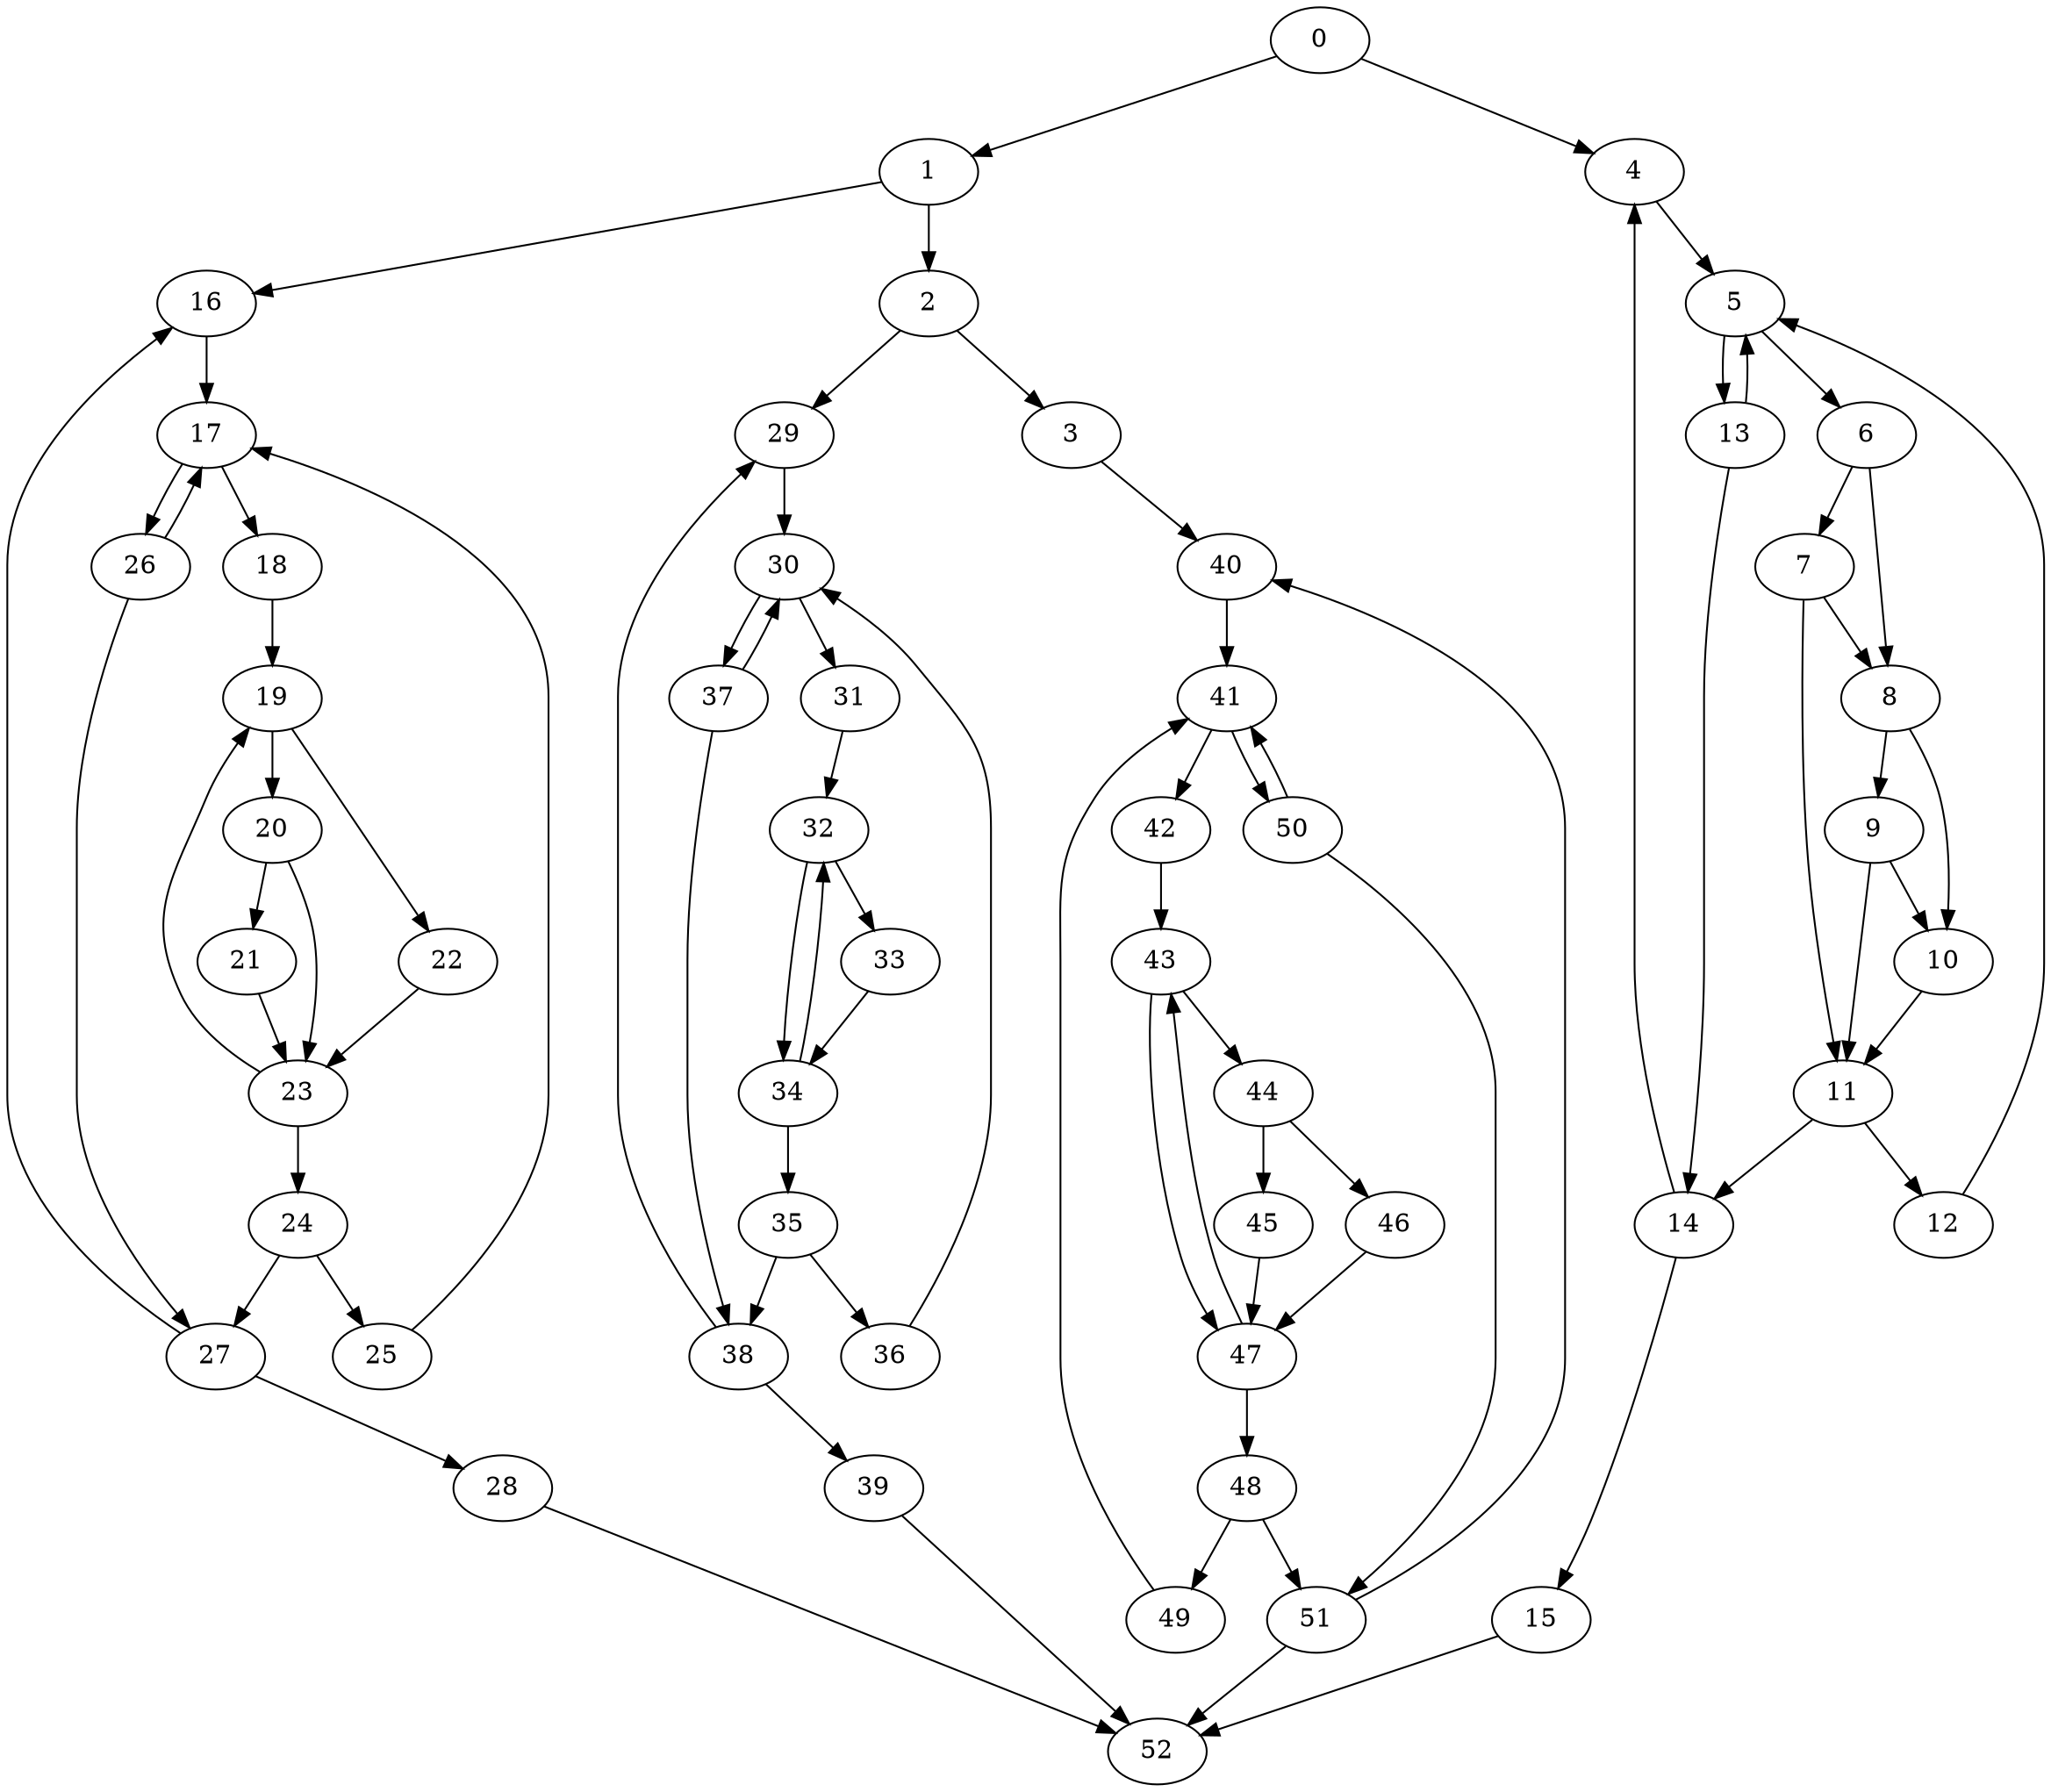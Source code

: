 digraph {
	0
	1
	2
	3
	4
	5
	6
	7
	8
	9
	10
	11
	12
	13
	14
	15
	16
	17
	18
	19
	20
	21
	22
	23
	24
	25
	26
	27
	28
	29
	30
	31
	32
	33
	34
	35
	36
	37
	38
	39
	40
	41
	42
	43
	44
	45
	46
	47
	48
	49
	50
	51
	52
	35 -> 38
	37 -> 38
	0 -> 4
	14 -> 4
	23 -> 24
	24 -> 25
	36 -> 30
	37 -> 30
	29 -> 30
	43 -> 44
	19 -> 22
	41 -> 42
	42 -> 43
	47 -> 43
	7 -> 8
	6 -> 8
	8 -> 10
	9 -> 10
	17 -> 18
	15 -> 52
	28 -> 52
	39 -> 52
	51 -> 52
	47 -> 48
	35 -> 36
	11 -> 12
	1 -> 2
	4 -> 5
	12 -> 5
	13 -> 5
	6 -> 7
	30 -> 37
	8 -> 9
	27 -> 28
	43 -> 47
	45 -> 47
	46 -> 47
	19 -> 20
	20 -> 21
	20 -> 23
	21 -> 23
	22 -> 23
	38 -> 39
	50 -> 51
	48 -> 51
	34 -> 35
	0 -> 1
	24 -> 27
	26 -> 27
	5 -> 6
	7 -> 11
	9 -> 11
	10 -> 11
	17 -> 26
	11 -> 14
	13 -> 14
	16 -> 17
	25 -> 17
	26 -> 17
	33 -> 34
	32 -> 34
	3 -> 40
	51 -> 40
	44 -> 46
	2 -> 3
	5 -> 13
	18 -> 19
	23 -> 19
	31 -> 32
	34 -> 32
	40 -> 41
	49 -> 41
	50 -> 41
	1 -> 16
	27 -> 16
	48 -> 49
	2 -> 29
	38 -> 29
	41 -> 50
	32 -> 33
	14 -> 15
	30 -> 31
	44 -> 45
}
